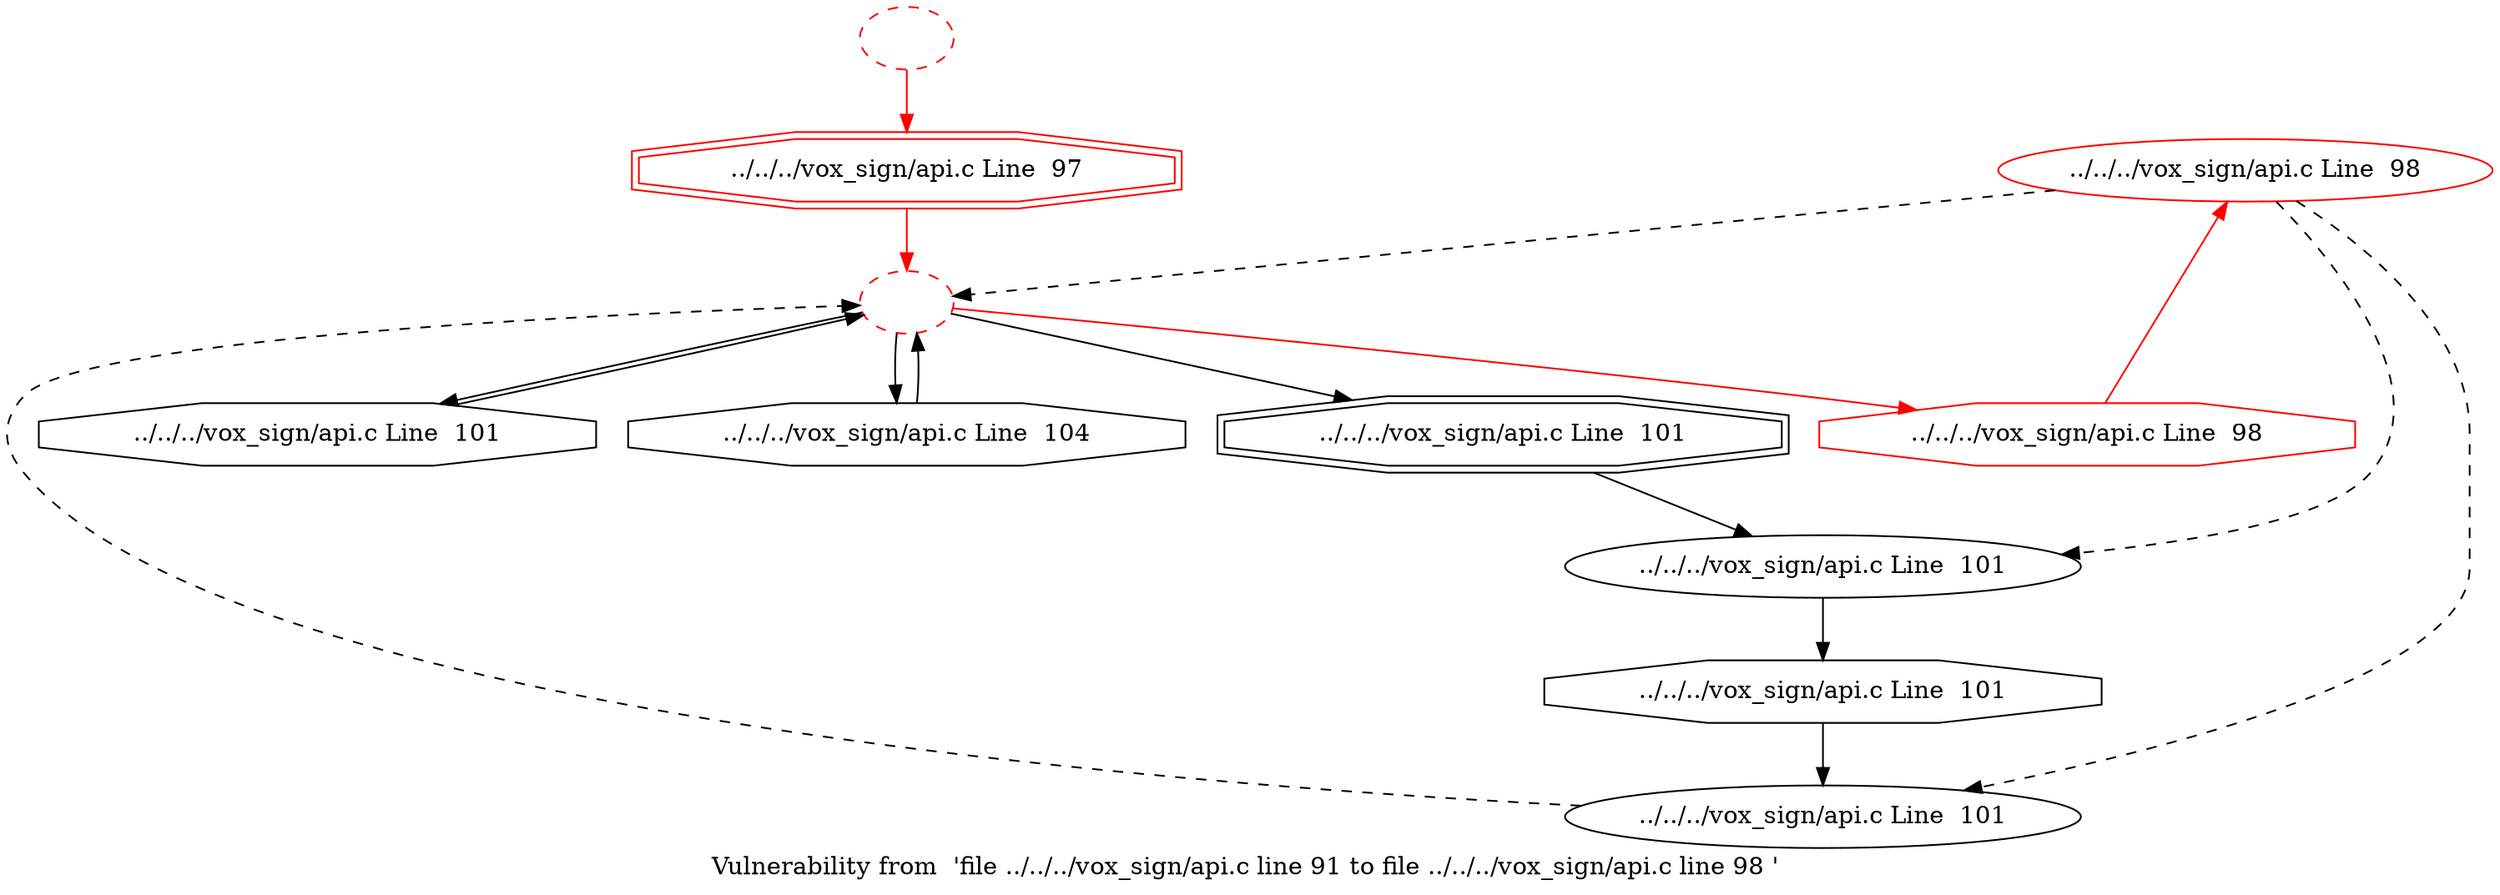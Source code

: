 digraph "Vulnerability from 'file ../../../vox_sign/api.c line 91 to file ../../../vox_sign/api.c line 98 '  "{
label="Vulnerability from  'file ../../../vox_sign/api.c line 91 to file ../../../vox_sign/api.c line 98 ' ";
node_347[shape=ellipse,style=solid,label="../../../vox_sign/api.c Line  98", color=red]
node_350[shape=ellipse,style=dashed,label="", color=red]
"node_347"->"node_350" [style=dashed]
node_353[shape=ellipse,style=solid,label="../../../vox_sign/api.c Line  101"]
"node_347"->"node_353" [style=dashed]
node_355[shape=ellipse,style=solid,label="../../../vox_sign/api.c Line  101"]
"node_347"->"node_355" [style=dashed]
node_348[shape=octagon,style=solid,label="../../../vox_sign/api.c Line  98", color=red]
"node_348"->"node_347" [color=red]
node_349[shape=octagon,style=solid,label="../../../vox_sign/api.c Line  101"]
"node_349"->"node_350"
"node_350"->"node_348" [color=red]
"node_350"->"node_349"
node_354[shape=doubleoctagon,style=solid,label="../../../vox_sign/api.c Line  101"]
"node_350"->"node_354"
node_357[shape=octagon,style=solid,label="../../../vox_sign/api.c Line  104"]
"node_350"->"node_357"
node_351[shape=doubleoctagon,style=solid,label="../../../vox_sign/api.c Line  97", color=red]
"node_351"->"node_350" [color=red]
node_352[shape=ellipse,style=dashed,label="", color=red]
"node_352"->"node_351" [color=red]
node_356[shape=octagon,style=solid,label="../../../vox_sign/api.c Line  101"]
"node_353"->"node_356"
"node_354"->"node_353"
"node_355"->"node_350" [style=dashed]
"node_356"->"node_355"
"node_357"->"node_350"
}


